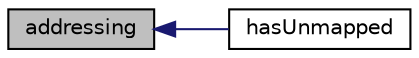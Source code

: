 digraph "addressing"
{
  bgcolor="transparent";
  edge [fontname="Helvetica",fontsize="10",labelfontname="Helvetica",labelfontsize="10"];
  node [fontname="Helvetica",fontsize="10",shape=record];
  rankdir="LR";
  Node166 [label="addressing",height=0.2,width=0.4,color="black", fillcolor="grey75", style="filled", fontcolor="black"];
  Node166 -> Node167 [dir="back",color="midnightblue",fontsize="10",style="solid",fontname="Helvetica"];
  Node167 [label="hasUnmapped",height=0.2,width=0.4,color="black",URL="$a23609.html#a2a59d1ca6503d9bd9cf0322d76c86214",tooltip="Are there unmapped values? I.e. do all size() elements get. "];
}
